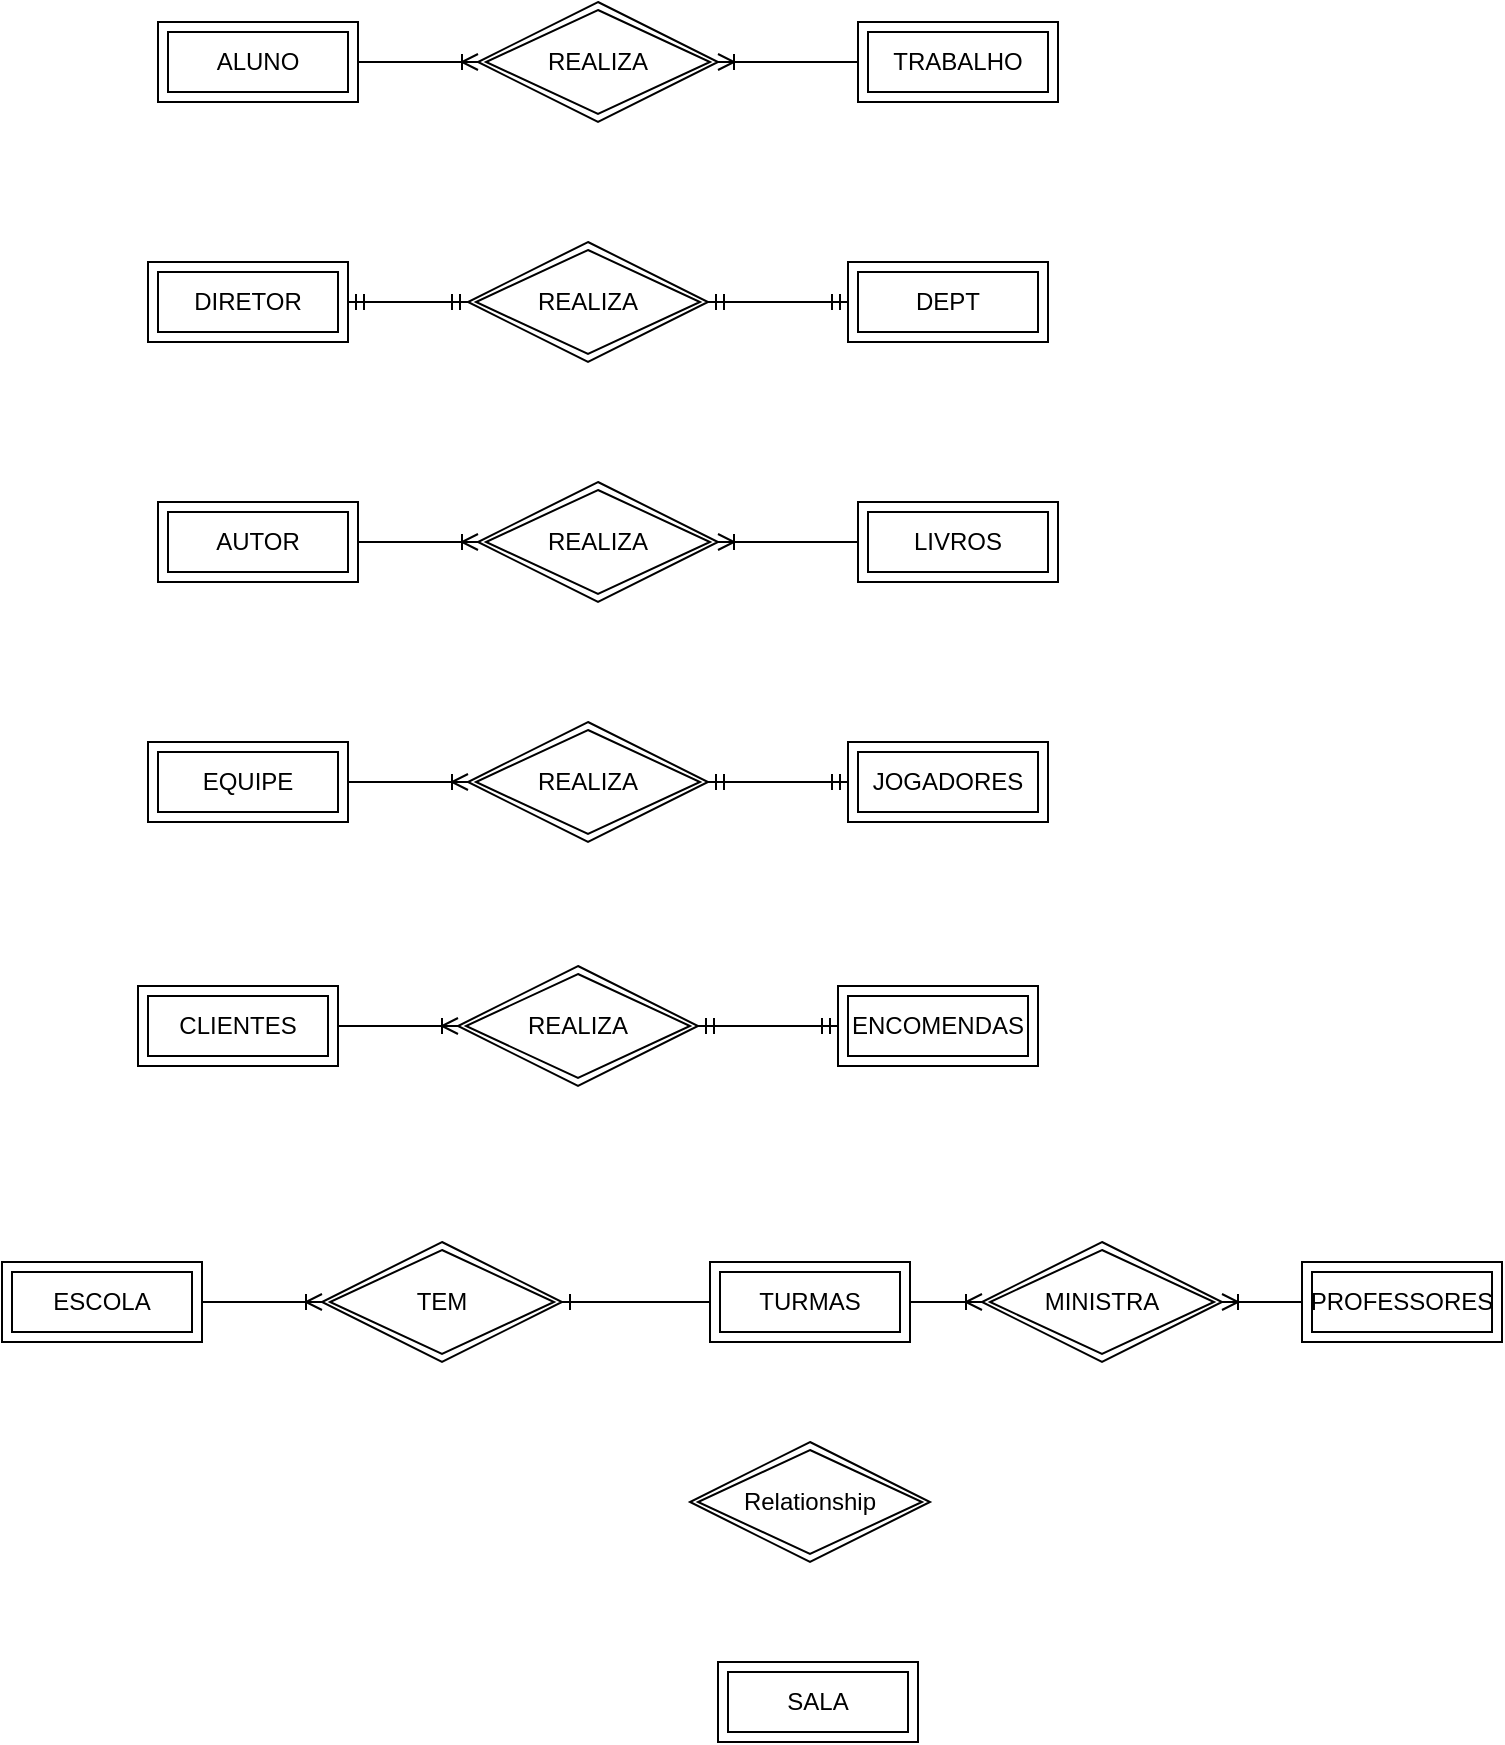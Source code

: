 <mxfile version="27.1.6">
  <diagram name="Página-1" id="iA5zlDapMS2VYP5x8y2V">
    <mxGraphModel dx="623" dy="334" grid="1" gridSize="10" guides="1" tooltips="1" connect="1" arrows="1" fold="1" page="1" pageScale="1" pageWidth="827" pageHeight="1169" math="0" shadow="0">
      <root>
        <mxCell id="0" />
        <mxCell id="1" parent="0" />
        <mxCell id="dpNasas59TxUKphN5B6h-7" value="" style="edgeStyle=entityRelationEdgeStyle;fontSize=12;html=1;endArrow=ERoneToMany;rounded=0;exitX=1;exitY=0.5;exitDx=0;exitDy=0;entryX=0;entryY=0.5;entryDx=0;entryDy=0;" parent="1" source="dpNasas59TxUKphN5B6h-16" target="dpNasas59TxUKphN5B6h-17" edge="1">
          <mxGeometry width="100" height="100" relative="1" as="geometry">
            <mxPoint x="198.0" y="217" as="sourcePoint" />
            <mxPoint x="258" y="217" as="targetPoint" />
          </mxGeometry>
        </mxCell>
        <mxCell id="dpNasas59TxUKphN5B6h-16" value="ALUNO" style="shape=ext;margin=3;double=1;whiteSpace=wrap;html=1;align=center;" parent="1" vertex="1">
          <mxGeometry x="88" y="320" width="100" height="40" as="geometry" />
        </mxCell>
        <mxCell id="dpNasas59TxUKphN5B6h-17" value="REALIZA" style="shape=rhombus;double=1;perimeter=rhombusPerimeter;whiteSpace=wrap;html=1;align=center;" parent="1" vertex="1">
          <mxGeometry x="248" y="310" width="120" height="60" as="geometry" />
        </mxCell>
        <mxCell id="dpNasas59TxUKphN5B6h-18" value="TRABALHO" style="shape=ext;margin=3;double=1;whiteSpace=wrap;html=1;align=center;" parent="1" vertex="1">
          <mxGeometry x="438" y="320" width="100" height="40" as="geometry" />
        </mxCell>
        <mxCell id="dpNasas59TxUKphN5B6h-19" value="" style="edgeStyle=entityRelationEdgeStyle;fontSize=12;html=1;endArrow=ERoneToMany;rounded=0;entryX=1;entryY=0.5;entryDx=0;entryDy=0;exitX=0;exitY=0.5;exitDx=0;exitDy=0;" parent="1" source="dpNasas59TxUKphN5B6h-18" target="dpNasas59TxUKphN5B6h-17" edge="1">
          <mxGeometry width="100" height="100" relative="1" as="geometry">
            <mxPoint x="320" y="490" as="sourcePoint" />
            <mxPoint x="420" y="390" as="targetPoint" />
          </mxGeometry>
        </mxCell>
        <mxCell id="dpNasas59TxUKphN5B6h-21" value="DIRETOR" style="shape=ext;margin=3;double=1;whiteSpace=wrap;html=1;align=center;" parent="1" vertex="1">
          <mxGeometry x="83" y="440" width="100" height="40" as="geometry" />
        </mxCell>
        <mxCell id="dpNasas59TxUKphN5B6h-22" value="REALIZA" style="shape=rhombus;double=1;perimeter=rhombusPerimeter;whiteSpace=wrap;html=1;align=center;" parent="1" vertex="1">
          <mxGeometry x="243" y="430" width="120" height="60" as="geometry" />
        </mxCell>
        <mxCell id="dpNasas59TxUKphN5B6h-23" value="DEPT" style="shape=ext;margin=3;double=1;whiteSpace=wrap;html=1;align=center;" parent="1" vertex="1">
          <mxGeometry x="433" y="440" width="100" height="40" as="geometry" />
        </mxCell>
        <mxCell id="dpNasas59TxUKphN5B6h-26" value="AUTOR" style="shape=ext;margin=3;double=1;whiteSpace=wrap;html=1;align=center;" parent="1" vertex="1">
          <mxGeometry x="88" y="560" width="100" height="40" as="geometry" />
        </mxCell>
        <mxCell id="dpNasas59TxUKphN5B6h-27" value="REALIZA" style="shape=rhombus;double=1;perimeter=rhombusPerimeter;whiteSpace=wrap;html=1;align=center;" parent="1" vertex="1">
          <mxGeometry x="248" y="550" width="120" height="60" as="geometry" />
        </mxCell>
        <mxCell id="dpNasas59TxUKphN5B6h-28" value="LIVROS" style="shape=ext;margin=3;double=1;whiteSpace=wrap;html=1;align=center;" parent="1" vertex="1">
          <mxGeometry x="438" y="560" width="100" height="40" as="geometry" />
        </mxCell>
        <mxCell id="dpNasas59TxUKphN5B6h-35" value="" style="edgeStyle=entityRelationEdgeStyle;fontSize=12;html=1;endArrow=ERmandOne;startArrow=ERmandOne;rounded=0;exitX=1;exitY=0.5;exitDx=0;exitDy=0;entryX=0;entryY=0.5;entryDx=0;entryDy=0;" parent="1" source="dpNasas59TxUKphN5B6h-21" target="dpNasas59TxUKphN5B6h-22" edge="1">
          <mxGeometry width="100" height="100" relative="1" as="geometry">
            <mxPoint x="200" y="730" as="sourcePoint" />
            <mxPoint x="300" y="630" as="targetPoint" />
          </mxGeometry>
        </mxCell>
        <mxCell id="dpNasas59TxUKphN5B6h-36" value="" style="edgeStyle=entityRelationEdgeStyle;fontSize=12;html=1;endArrow=ERmandOne;startArrow=ERmandOne;rounded=0;entryX=0;entryY=0.5;entryDx=0;entryDy=0;exitX=1;exitY=0.5;exitDx=0;exitDy=0;" parent="1" source="dpNasas59TxUKphN5B6h-22" target="dpNasas59TxUKphN5B6h-23" edge="1">
          <mxGeometry width="100" height="100" relative="1" as="geometry">
            <mxPoint x="350" y="750" as="sourcePoint" />
            <mxPoint x="450" y="650" as="targetPoint" />
          </mxGeometry>
        </mxCell>
        <mxCell id="dpNasas59TxUKphN5B6h-37" value="" style="edgeStyle=entityRelationEdgeStyle;fontSize=12;html=1;endArrow=ERoneToMany;rounded=0;exitX=1;exitY=0.5;exitDx=0;exitDy=0;entryX=0;entryY=0.5;entryDx=0;entryDy=0;" parent="1" source="dpNasas59TxUKphN5B6h-26" target="dpNasas59TxUKphN5B6h-27" edge="1">
          <mxGeometry width="100" height="100" relative="1" as="geometry">
            <mxPoint x="270" y="720" as="sourcePoint" />
            <mxPoint x="370" y="620" as="targetPoint" />
          </mxGeometry>
        </mxCell>
        <mxCell id="ljGFw6Zh4O7i61NH9_oq-1" value="" style="edgeStyle=entityRelationEdgeStyle;fontSize=12;html=1;endArrow=ERoneToMany;rounded=0;entryX=1;entryY=0.5;entryDx=0;entryDy=0;exitX=0;exitY=0.5;exitDx=0;exitDy=0;" edge="1" parent="1" source="dpNasas59TxUKphN5B6h-28" target="dpNasas59TxUKphN5B6h-27">
          <mxGeometry width="100" height="100" relative="1" as="geometry">
            <mxPoint x="360" y="730" as="sourcePoint" />
            <mxPoint x="460" y="630" as="targetPoint" />
          </mxGeometry>
        </mxCell>
        <mxCell id="ljGFw6Zh4O7i61NH9_oq-2" value="EQUIPE" style="shape=ext;margin=3;double=1;whiteSpace=wrap;html=1;align=center;" vertex="1" parent="1">
          <mxGeometry x="83" y="680" width="100" height="40" as="geometry" />
        </mxCell>
        <mxCell id="ljGFw6Zh4O7i61NH9_oq-3" value="REALIZA" style="shape=rhombus;double=1;perimeter=rhombusPerimeter;whiteSpace=wrap;html=1;align=center;" vertex="1" parent="1">
          <mxGeometry x="243" y="670" width="120" height="60" as="geometry" />
        </mxCell>
        <mxCell id="ljGFw6Zh4O7i61NH9_oq-4" value="JOGADORES" style="shape=ext;margin=3;double=1;whiteSpace=wrap;html=1;align=center;" vertex="1" parent="1">
          <mxGeometry x="433" y="680" width="100" height="40" as="geometry" />
        </mxCell>
        <mxCell id="ljGFw6Zh4O7i61NH9_oq-5" value="" style="edgeStyle=entityRelationEdgeStyle;fontSize=12;html=1;endArrow=ERoneToMany;rounded=0;exitX=1;exitY=0.5;exitDx=0;exitDy=0;entryX=0;entryY=0.5;entryDx=0;entryDy=0;" edge="1" source="ljGFw6Zh4O7i61NH9_oq-2" target="ljGFw6Zh4O7i61NH9_oq-3" parent="1">
          <mxGeometry width="100" height="100" relative="1" as="geometry">
            <mxPoint x="265" y="840" as="sourcePoint" />
            <mxPoint x="365" y="740" as="targetPoint" />
          </mxGeometry>
        </mxCell>
        <mxCell id="ljGFw6Zh4O7i61NH9_oq-8" value="" style="edgeStyle=entityRelationEdgeStyle;fontSize=12;html=1;endArrow=ERmandOne;startArrow=ERmandOne;rounded=0;entryX=0;entryY=0.5;entryDx=0;entryDy=0;exitX=1;exitY=0.5;exitDx=0;exitDy=0;" edge="1" parent="1" source="ljGFw6Zh4O7i61NH9_oq-3" target="ljGFw6Zh4O7i61NH9_oq-4">
          <mxGeometry width="100" height="100" relative="1" as="geometry">
            <mxPoint x="330" y="860" as="sourcePoint" />
            <mxPoint x="430" y="760" as="targetPoint" />
          </mxGeometry>
        </mxCell>
        <mxCell id="ljGFw6Zh4O7i61NH9_oq-9" value="CLIENTES" style="shape=ext;margin=3;double=1;whiteSpace=wrap;html=1;align=center;" vertex="1" parent="1">
          <mxGeometry x="78" y="802" width="100" height="40" as="geometry" />
        </mxCell>
        <mxCell id="ljGFw6Zh4O7i61NH9_oq-10" value="REALIZA" style="shape=rhombus;double=1;perimeter=rhombusPerimeter;whiteSpace=wrap;html=1;align=center;" vertex="1" parent="1">
          <mxGeometry x="238" y="792" width="120" height="60" as="geometry" />
        </mxCell>
        <mxCell id="ljGFw6Zh4O7i61NH9_oq-11" value="ENCOMENDAS" style="shape=ext;margin=3;double=1;whiteSpace=wrap;html=1;align=center;" vertex="1" parent="1">
          <mxGeometry x="428" y="802" width="100" height="40" as="geometry" />
        </mxCell>
        <mxCell id="ljGFw6Zh4O7i61NH9_oq-12" value="" style="edgeStyle=entityRelationEdgeStyle;fontSize=12;html=1;endArrow=ERoneToMany;rounded=0;exitX=1;exitY=0.5;exitDx=0;exitDy=0;entryX=0;entryY=0.5;entryDx=0;entryDy=0;" edge="1" source="ljGFw6Zh4O7i61NH9_oq-9" target="ljGFw6Zh4O7i61NH9_oq-10" parent="1">
          <mxGeometry width="100" height="100" relative="1" as="geometry">
            <mxPoint x="260" y="962" as="sourcePoint" />
            <mxPoint x="360" y="862" as="targetPoint" />
          </mxGeometry>
        </mxCell>
        <mxCell id="ljGFw6Zh4O7i61NH9_oq-13" value="" style="edgeStyle=entityRelationEdgeStyle;fontSize=12;html=1;endArrow=ERmandOne;startArrow=ERmandOne;rounded=0;entryX=0;entryY=0.5;entryDx=0;entryDy=0;exitX=1;exitY=0.5;exitDx=0;exitDy=0;" edge="1" source="ljGFw6Zh4O7i61NH9_oq-10" target="ljGFw6Zh4O7i61NH9_oq-11" parent="1">
          <mxGeometry width="100" height="100" relative="1" as="geometry">
            <mxPoint x="325" y="982" as="sourcePoint" />
            <mxPoint x="425" y="882" as="targetPoint" />
          </mxGeometry>
        </mxCell>
        <mxCell id="ljGFw6Zh4O7i61NH9_oq-14" value="ESCOLA" style="shape=ext;margin=3;double=1;whiteSpace=wrap;html=1;align=center;" vertex="1" parent="1">
          <mxGeometry x="10" y="940" width="100" height="40" as="geometry" />
        </mxCell>
        <mxCell id="ljGFw6Zh4O7i61NH9_oq-15" value="TURMAS" style="shape=ext;margin=3;double=1;whiteSpace=wrap;html=1;align=center;" vertex="1" parent="1">
          <mxGeometry x="364" y="940" width="100" height="40" as="geometry" />
        </mxCell>
        <mxCell id="ljGFw6Zh4O7i61NH9_oq-16" value="PROFESSORES" style="shape=ext;margin=3;double=1;whiteSpace=wrap;html=1;align=center;" vertex="1" parent="1">
          <mxGeometry x="660" y="940" width="100" height="40" as="geometry" />
        </mxCell>
        <mxCell id="ljGFw6Zh4O7i61NH9_oq-18" value="SALA" style="shape=ext;margin=3;double=1;whiteSpace=wrap;html=1;align=center;" vertex="1" parent="1">
          <mxGeometry x="368" y="1140" width="100" height="40" as="geometry" />
        </mxCell>
        <mxCell id="ljGFw6Zh4O7i61NH9_oq-22" value="TEM" style="shape=rhombus;double=1;perimeter=rhombusPerimeter;whiteSpace=wrap;html=1;align=center;" vertex="1" parent="1">
          <mxGeometry x="170" y="930" width="120" height="60" as="geometry" />
        </mxCell>
        <mxCell id="ljGFw6Zh4O7i61NH9_oq-25" value="" style="edgeStyle=entityRelationEdgeStyle;fontSize=12;html=1;endArrow=ERoneToMany;rounded=0;exitX=1;exitY=0.5;exitDx=0;exitDy=0;entryX=0;entryY=0.5;entryDx=0;entryDy=0;" edge="1" parent="1" source="ljGFw6Zh4O7i61NH9_oq-14" target="ljGFw6Zh4O7i61NH9_oq-22">
          <mxGeometry width="100" height="100" relative="1" as="geometry">
            <mxPoint x="170" y="1090" as="sourcePoint" />
            <mxPoint x="270" y="990" as="targetPoint" />
          </mxGeometry>
        </mxCell>
        <mxCell id="ljGFw6Zh4O7i61NH9_oq-27" value="MINISTRA" style="shape=rhombus;double=1;perimeter=rhombusPerimeter;whiteSpace=wrap;html=1;align=center;" vertex="1" parent="1">
          <mxGeometry x="500" y="930" width="120" height="60" as="geometry" />
        </mxCell>
        <mxCell id="ljGFw6Zh4O7i61NH9_oq-28" value="" style="edgeStyle=entityRelationEdgeStyle;fontSize=12;html=1;endArrow=ERoneToMany;rounded=0;exitX=1;exitY=0.5;exitDx=0;exitDy=0;entryX=0;entryY=0.5;entryDx=0;entryDy=0;" edge="1" parent="1" source="ljGFw6Zh4O7i61NH9_oq-15" target="ljGFw6Zh4O7i61NH9_oq-27">
          <mxGeometry width="100" height="100" relative="1" as="geometry">
            <mxPoint x="460" y="1090" as="sourcePoint" />
            <mxPoint x="560" y="990" as="targetPoint" />
          </mxGeometry>
        </mxCell>
        <mxCell id="ljGFw6Zh4O7i61NH9_oq-29" value="" style="edgeStyle=entityRelationEdgeStyle;fontSize=12;html=1;endArrow=ERone;endFill=1;rounded=0;exitX=0;exitY=0.5;exitDx=0;exitDy=0;entryX=1;entryY=0.5;entryDx=0;entryDy=0;" edge="1" parent="1" source="ljGFw6Zh4O7i61NH9_oq-15" target="ljGFw6Zh4O7i61NH9_oq-22">
          <mxGeometry width="100" height="100" relative="1" as="geometry">
            <mxPoint x="230" y="1100" as="sourcePoint" />
            <mxPoint x="330" y="1000" as="targetPoint" />
          </mxGeometry>
        </mxCell>
        <mxCell id="ljGFw6Zh4O7i61NH9_oq-30" value="" style="edgeStyle=entityRelationEdgeStyle;fontSize=12;html=1;endArrow=ERoneToMany;rounded=0;exitX=0;exitY=0.5;exitDx=0;exitDy=0;entryX=1;entryY=0.5;entryDx=0;entryDy=0;" edge="1" parent="1" source="ljGFw6Zh4O7i61NH9_oq-16" target="ljGFw6Zh4O7i61NH9_oq-27">
          <mxGeometry width="100" height="100" relative="1" as="geometry">
            <mxPoint x="650" y="1090" as="sourcePoint" />
            <mxPoint x="750" y="990" as="targetPoint" />
          </mxGeometry>
        </mxCell>
        <mxCell id="ljGFw6Zh4O7i61NH9_oq-31" value="Relationship" style="shape=rhombus;double=1;perimeter=rhombusPerimeter;whiteSpace=wrap;html=1;align=center;" vertex="1" parent="1">
          <mxGeometry x="354" y="1030" width="120" height="60" as="geometry" />
        </mxCell>
      </root>
    </mxGraphModel>
  </diagram>
</mxfile>
